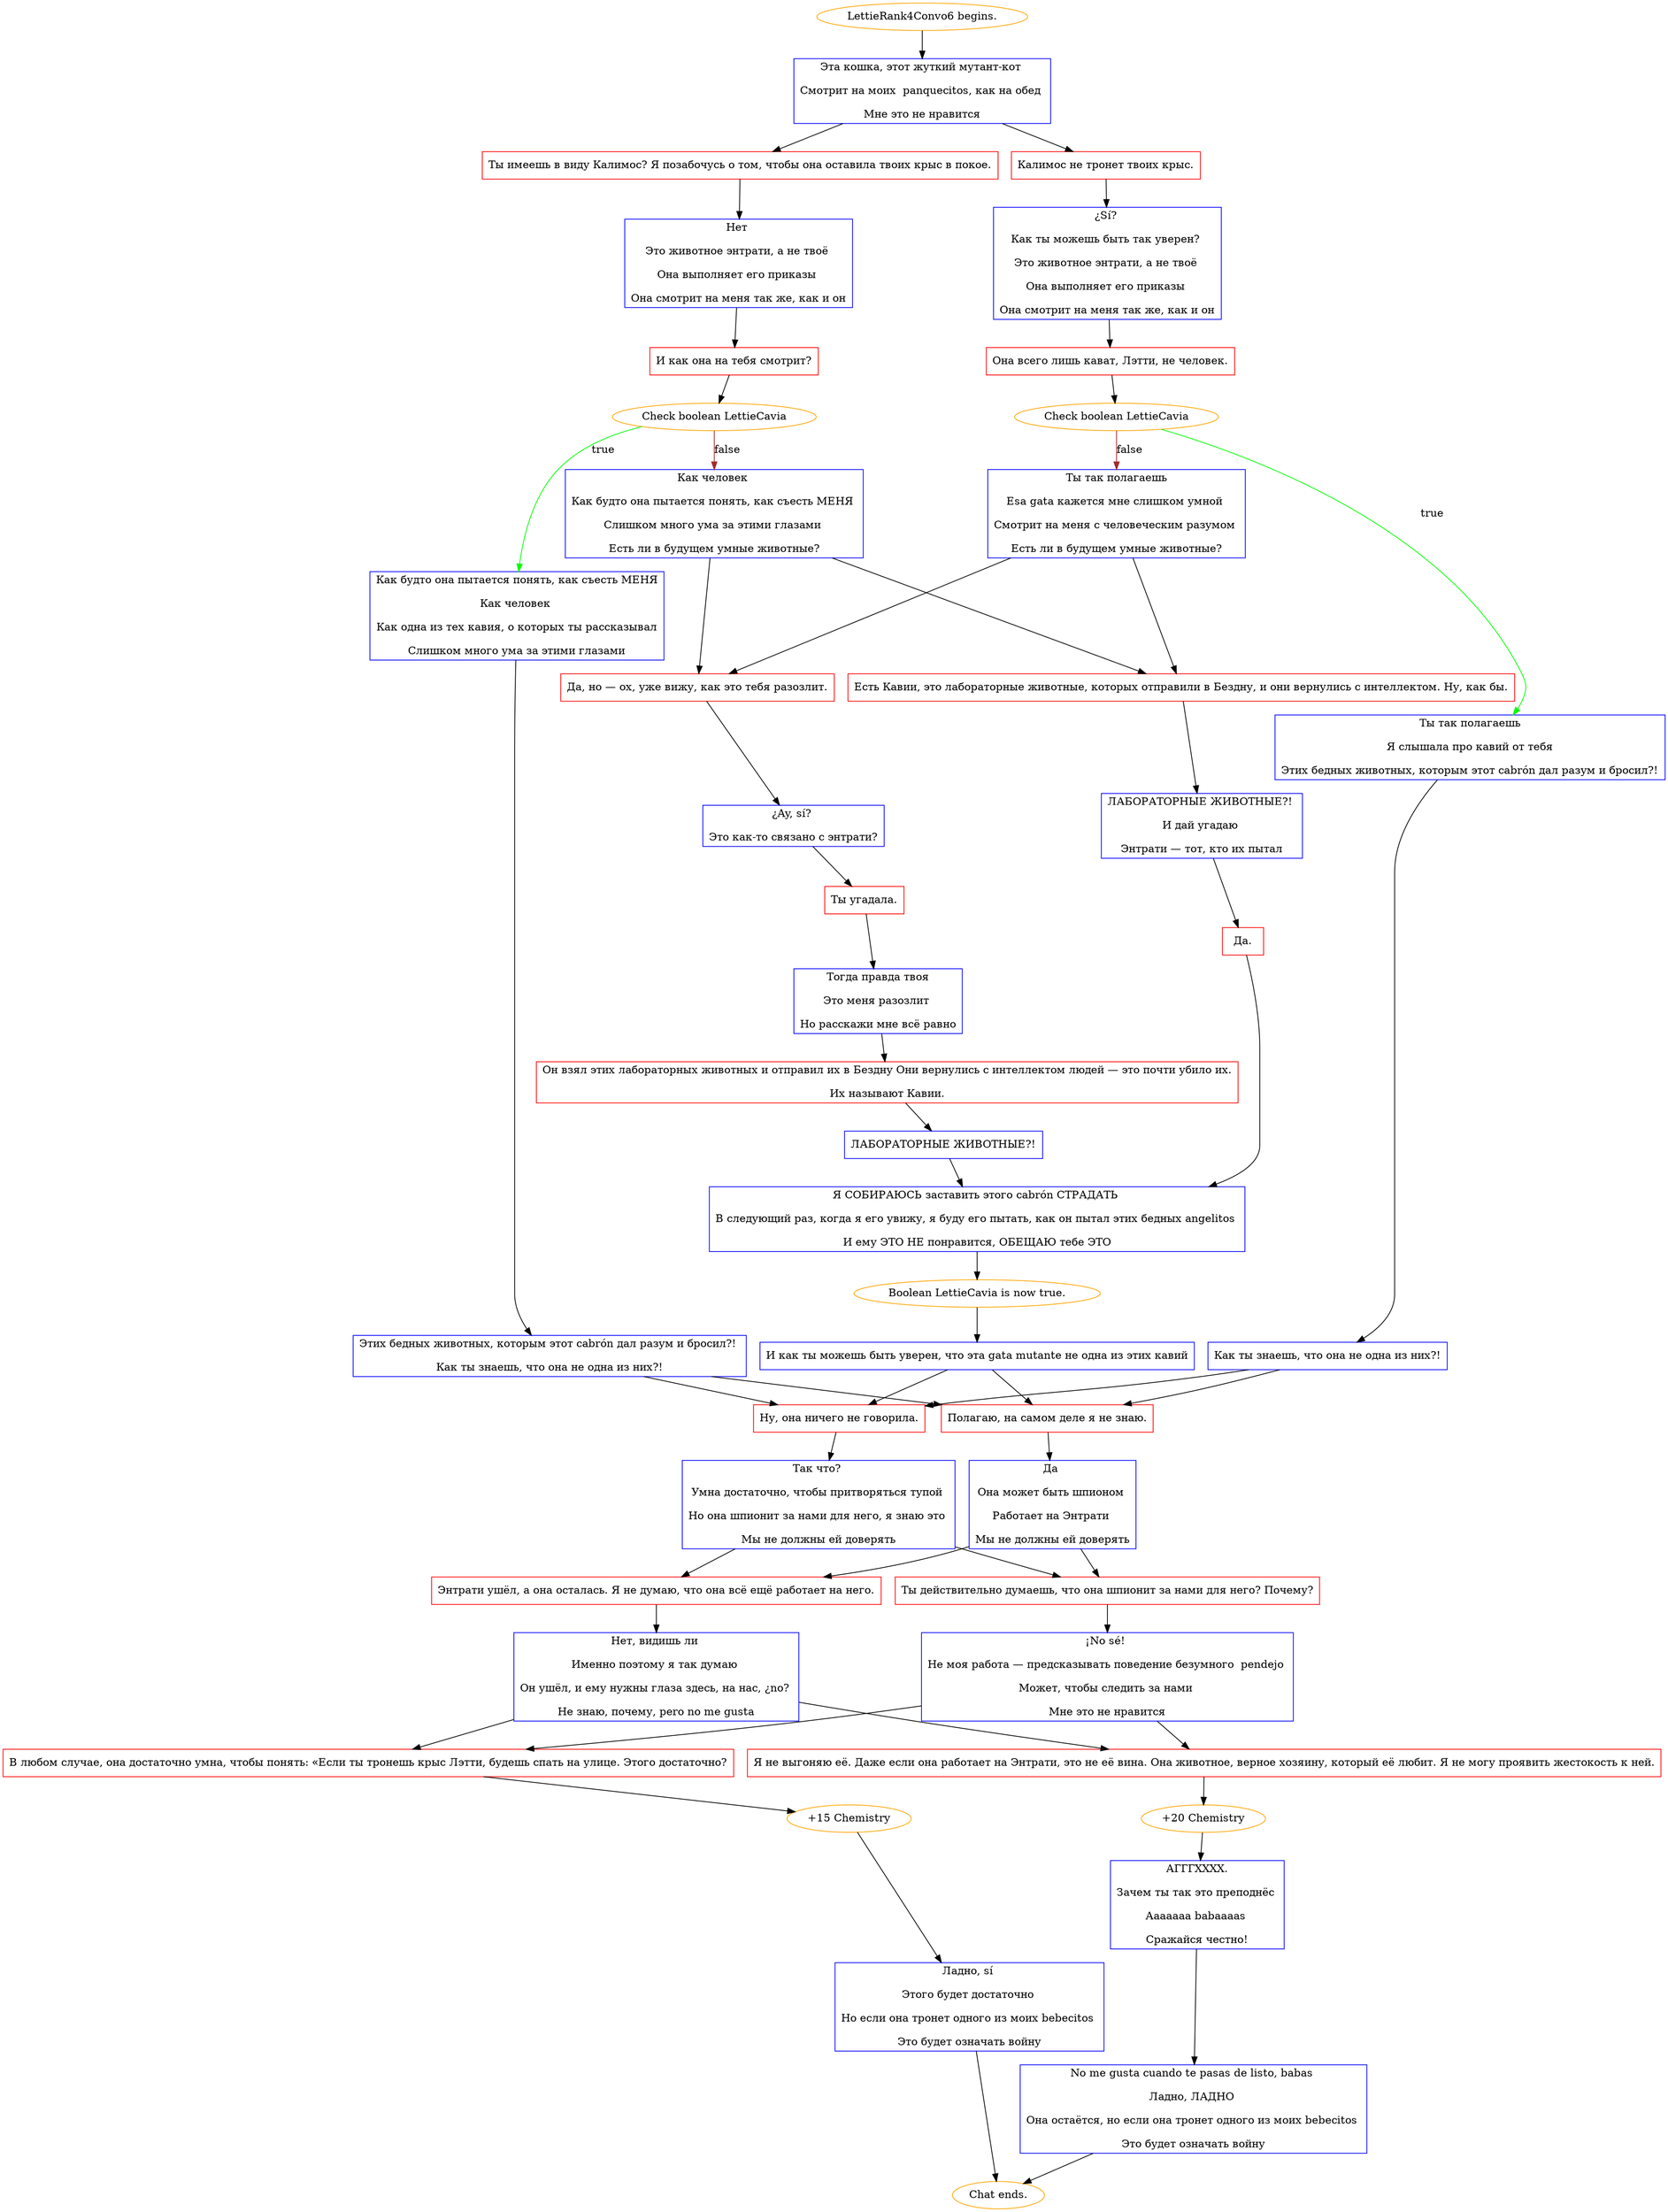 digraph {
	"LettieRank4Convo6 begins." [color=orange];
		"LettieRank4Convo6 begins." -> j2998580380;
	j2998580380 [label="Эта кошка, этот жуткий мутант-кот 
Смотрит на моих  panquecitos, как на обед 
Мне это не нравится",shape=box,color=blue];
		j2998580380 -> j1289801113;
		j2998580380 -> j3575879277;
	j1289801113 [label="Ты имеешь в виду Калимос? Я позабочусь о том, чтобы она оставила твоих крыс в покое.",shape=box,color=red];
		j1289801113 -> j3538144877;
	j3575879277 [label="Калимос не тронет твоих крыс.",shape=box,color=red];
		j3575879277 -> j3520984779;
	j3538144877 [label="Нет 
Это животное энтрати, а не твоё 
Она выполняет его приказы 
Она смотрит на меня так же, как и он",shape=box,color=blue];
		j3538144877 -> j848847427;
	j3520984779 [label="¿Sí? 
Как ты можешь быть так уверен? 
Это животное энтрати, а не твоё 
Она выполняет его приказы 
Она смотрит на меня так же, как и он",shape=box,color=blue];
		j3520984779 -> j3767957603;
	j848847427 [label="И как она на тебя смотрит?",shape=box,color=red];
		j848847427 -> j4254769564;
	j3767957603 [label="Она всего лишь кават, Лэтти, не человек.",shape=box,color=red];
		j3767957603 -> j4287006142;
	j4254769564 [label="Check boolean LettieCavia",color=orange];
		j4254769564 -> j3499929665 [label=true,color=green];
		j4254769564 -> j468484838 [label=false,color=brown];
	j4287006142 [label="Check boolean LettieCavia",color=orange];
		j4287006142 -> j2550977396 [label=true,color=green];
		j4287006142 -> j4137088584 [label=false,color=brown];
	j3499929665 [label="Как будто она пытается понять, как съесть МЕНЯ
Как человек 
Как одна из тех кавия, о которых ты рассказывал
Слишком много ума за этими глазами",shape=box,color=blue];
		j3499929665 -> j204157333;
	j468484838 [label="Как человек 
Как будто она пытается понять, как съесть МЕНЯ 
Слишком много ума за этими глазами 
Есть ли в будущем умные животные?",shape=box,color=blue];
		j468484838 -> j2595600848;
		j468484838 -> j2063118163;
	j2550977396 [label="Ты так полагаешь
Я слышала про кавий от тебя
Этих бедных животных, которым этот cabrón дал разум и бросил?!",shape=box,color=blue];
		j2550977396 -> j1760251874;
	j4137088584 [label="Ты так полагаешь
Esa gata кажется мне слишком умной 
Смотрит на меня с человеческим разумом 
Есть ли в будущем умные животные?",shape=box,color=blue];
		j4137088584 -> j2595600848;
		j4137088584 -> j2063118163;
	j204157333 [label="Этих бедных животных, которым этот cabrón дал разум и бросил?! 
Как ты знаешь, что она не одна из них?!",shape=box,color=blue];
		j204157333 -> j3845402986;
		j204157333 -> j351411303;
	j2595600848 [label="Есть Кавии, это лабораторные животные, которых отправили в Бездну, и они вернулись с интеллектом. Ну, как бы.",shape=box,color=red];
		j2595600848 -> j497342244;
	j2063118163 [label="Да, но — ох, уже вижу, как это тебя разозлит.",shape=box,color=red];
		j2063118163 -> j159209772;
	j1760251874 [label="Как ты знаешь, что она не одна из них?!",shape=box,color=blue];
		j1760251874 -> j3845402986;
		j1760251874 -> j351411303;
	j3845402986 [label="Ну, она ничего не говорила.",shape=box,color=red];
		j3845402986 -> j2503187964;
	j351411303 [label="Полагаю, на самом деле я не знаю.",shape=box,color=red];
		j351411303 -> j2165514909;
	j497342244 [label="ЛАБОРАТОРНЫЕ ЖИВОТНЫЕ?! 
И дай угадаю 
Энтрати — тот, кто их пытал",shape=box,color=blue];
		j497342244 -> j328192248;
	j159209772 [label="¿Ay, sí? 
Это как-то связано с энтрати?",shape=box,color=blue];
		j159209772 -> j2768207241;
	j2503187964 [label="Так что? 
Умна достаточно, чтобы притворяться тупой 
Но она шпионит за нами для него, я знаю это 
Мы не должны ей доверять",shape=box,color=blue];
		j2503187964 -> j2268938099;
		j2503187964 -> j1269084377;
	j2165514909 [label="Да 
Она может быть шпионом 
Работает на Энтрати 
Мы не должны ей доверять",shape=box,color=blue];
		j2165514909 -> j2268938099;
		j2165514909 -> j1269084377;
	j328192248 [label="Да.",shape=box,color=red];
		j328192248 -> j3100585709;
	j2768207241 [label="Ты угадала.",shape=box,color=red];
		j2768207241 -> j116717852;
	j2268938099 [label="Энтрати ушёл, а она осталась. Я не думаю, что она всё ещё работает на него.",shape=box,color=red];
		j2268938099 -> j4239910102;
	j1269084377 [label="Ты действительно думаешь, что она шпионит за нами для него? Почему?",shape=box,color=red];
		j1269084377 -> j1389131538;
	j3100585709 [label="Я СОБИРАЮСЬ заставить этого cabrón СТРАДАТЬ 
В следующий раз, когда я его увижу, я буду его пытать, как он пытал этих бедных angelitos 
И ему ЭТО НЕ понравится, ОБЕЩАЮ тебе ЭТО",shape=box,color=blue];
		j3100585709 -> j1513452093;
	j116717852 [label="Тогда правда твоя
Это меня разозлит 
Но расскажи мне всё равно",shape=box,color=blue];
		j116717852 -> j416903789;
	j4239910102 [label="Нет, видишь ли 
Именно поэтому я так думаю 
Он ушёл, и ему нужны глаза здесь, на нас, ¿no? 
Не знаю, почему, pero no me gusta",shape=box,color=blue];
		j4239910102 -> j773691218;
		j4239910102 -> j3343552002;
	j1389131538 [label="¡No sé! 
Не моя работа — предсказывать поведение безумного  pendejo 
Может, чтобы следить за нами 
Мне это не нравится",shape=box,color=blue];
		j1389131538 -> j773691218;
		j1389131538 -> j3343552002;
	j1513452093 [label="Boolean LettieCavia is now true.",color=orange];
		j1513452093 -> j3523350085;
	j416903789 [label="Он взял этих лабораторных животных и отправил их в Бездну Они вернулись с интеллектом людей — это почти убило их.
Их называют Кавии.",shape=box,color=red];
		j416903789 -> j2720271160;
	j773691218 [label="В любом случае, она достаточно умна, чтобы понять: «Если ты тронешь крыс Лэтти, будешь спать на улице. Этого достаточно?",shape=box,color=red];
		j773691218 -> j2090812483;
	j3343552002 [label="Я не выгоняю её. Даже если она работает на Энтрати, это не её вина. Она животное, верное хозяину, который её любит. Я не могу проявить жестокость к ней.",shape=box,color=red];
		j3343552002 -> j3101312061;
	j3523350085 [label="И как ты можешь быть уверен, что эта gata mutante не одна из этих кавий",shape=box,color=blue];
		j3523350085 -> j3845402986;
		j3523350085 -> j351411303;
	j2720271160 [label="ЛАБОРАТОРНЫЕ ЖИВОТНЫЕ?!",shape=box,color=blue];
		j2720271160 -> j3100585709;
	j2090812483 [label="+15 Chemistry",color=orange];
		j2090812483 -> j3573819691;
	j3101312061 [label="+20 Chemistry",color=orange];
		j3101312061 -> j395895463;
	j3573819691 [label="Ладно, sí 
Этого будет достаточно 
Но если она тронет одного из моих bebecitos 
Это будет означать войну",shape=box,color=blue];
		j3573819691 -> "Chat ends.";
	j395895463 [label="АГГГХХХХ.
Зачем ты так это преподнёс 
Ааааааа babaaaas 
Сражайся честно!",shape=box,color=blue];
		j395895463 -> j172101033;
	"Chat ends." [color=orange];
	j172101033 [label="No me gusta cuando te pasas de listo, babas 
Ладно, ЛАДНО 
Она остаётся, но если она тронет одного из моих bebecitos 
Это будет означать войну",shape=box,color=blue];
		j172101033 -> "Chat ends.";
}